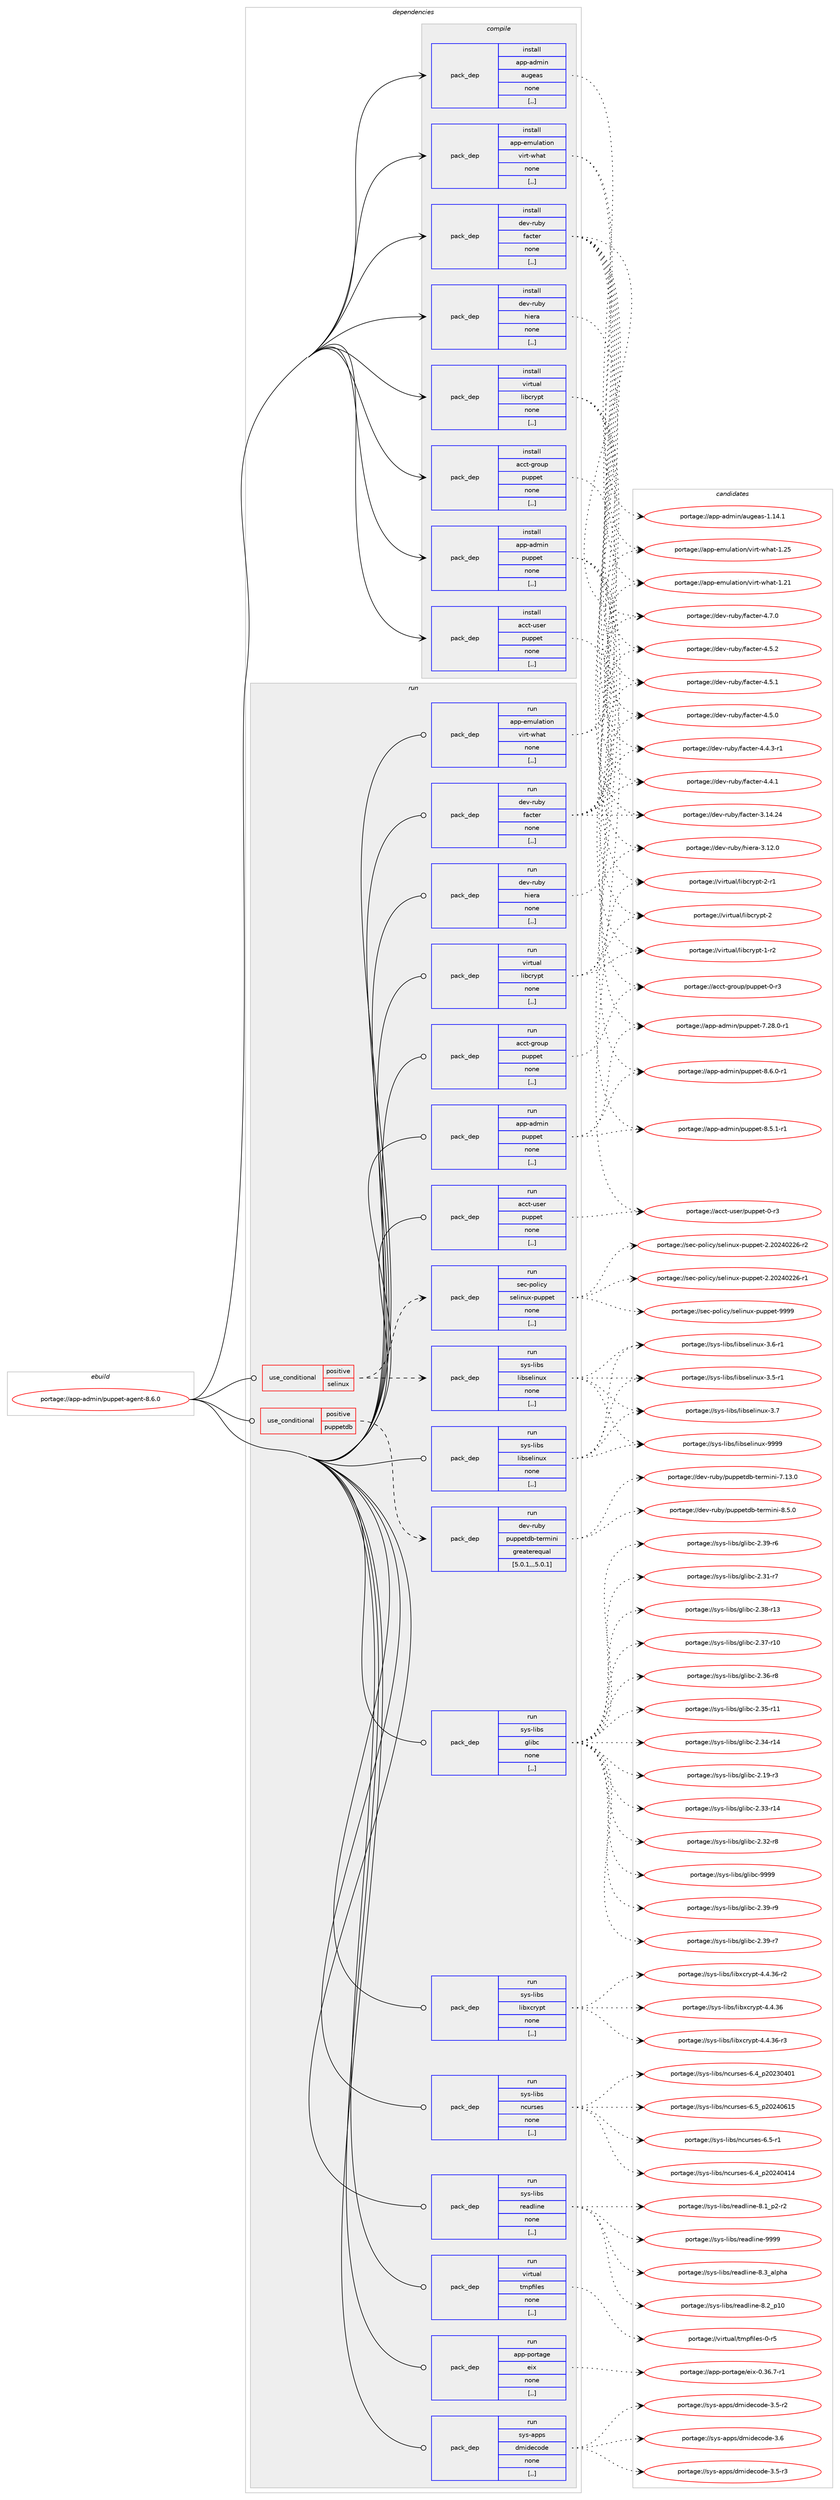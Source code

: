 digraph prolog {

# *************
# Graph options
# *************

newrank=true;
concentrate=true;
compound=true;
graph [rankdir=LR,fontname=Helvetica,fontsize=10,ranksep=1.5];#, ranksep=2.5, nodesep=0.2];
edge  [arrowhead=vee];
node  [fontname=Helvetica,fontsize=10];

# **********
# The ebuild
# **********

subgraph cluster_leftcol {
color=gray;
label=<<i>ebuild</i>>;
id [label="portage://app-admin/puppet-agent-8.6.0", color=red, width=4, href="../app-admin/puppet-agent-8.6.0.svg"];
}

# ****************
# The dependencies
# ****************

subgraph cluster_midcol {
color=gray;
label=<<i>dependencies</i>>;
subgraph cluster_compile {
fillcolor="#eeeeee";
style=filled;
label=<<i>compile</i>>;
subgraph pack2834 {
dependency3641 [label=<<TABLE BORDER="0" CELLBORDER="1" CELLSPACING="0" CELLPADDING="4" WIDTH="220"><TR><TD ROWSPAN="6" CELLPADDING="30">pack_dep</TD></TR><TR><TD WIDTH="110">install</TD></TR><TR><TD>acct-group</TD></TR><TR><TD>puppet</TD></TR><TR><TD>none</TD></TR><TR><TD>[,,]</TD></TR></TABLE>>, shape=none, color=blue];
}
id:e -> dependency3641:w [weight=20,style="solid",arrowhead="vee"];
subgraph pack2835 {
dependency3642 [label=<<TABLE BORDER="0" CELLBORDER="1" CELLSPACING="0" CELLPADDING="4" WIDTH="220"><TR><TD ROWSPAN="6" CELLPADDING="30">pack_dep</TD></TR><TR><TD WIDTH="110">install</TD></TR><TR><TD>acct-user</TD></TR><TR><TD>puppet</TD></TR><TR><TD>none</TD></TR><TR><TD>[,,]</TD></TR></TABLE>>, shape=none, color=blue];
}
id:e -> dependency3642:w [weight=20,style="solid",arrowhead="vee"];
subgraph pack2836 {
dependency3643 [label=<<TABLE BORDER="0" CELLBORDER="1" CELLSPACING="0" CELLPADDING="4" WIDTH="220"><TR><TD ROWSPAN="6" CELLPADDING="30">pack_dep</TD></TR><TR><TD WIDTH="110">install</TD></TR><TR><TD>app-admin</TD></TR><TR><TD>augeas</TD></TR><TR><TD>none</TD></TR><TR><TD>[,,]</TD></TR></TABLE>>, shape=none, color=blue];
}
id:e -> dependency3643:w [weight=20,style="solid",arrowhead="vee"];
subgraph pack2837 {
dependency3644 [label=<<TABLE BORDER="0" CELLBORDER="1" CELLSPACING="0" CELLPADDING="4" WIDTH="220"><TR><TD ROWSPAN="6" CELLPADDING="30">pack_dep</TD></TR><TR><TD WIDTH="110">install</TD></TR><TR><TD>app-emulation</TD></TR><TR><TD>virt-what</TD></TR><TR><TD>none</TD></TR><TR><TD>[,,]</TD></TR></TABLE>>, shape=none, color=blue];
}
id:e -> dependency3644:w [weight=20,style="solid",arrowhead="vee"];
subgraph pack2838 {
dependency3645 [label=<<TABLE BORDER="0" CELLBORDER="1" CELLSPACING="0" CELLPADDING="4" WIDTH="220"><TR><TD ROWSPAN="6" CELLPADDING="30">pack_dep</TD></TR><TR><TD WIDTH="110">install</TD></TR><TR><TD>virtual</TD></TR><TR><TD>libcrypt</TD></TR><TR><TD>none</TD></TR><TR><TD>[,,]</TD></TR></TABLE>>, shape=none, color=blue];
}
id:e -> dependency3645:w [weight=20,style="solid",arrowhead="vee"];
subgraph pack2839 {
dependency3646 [label=<<TABLE BORDER="0" CELLBORDER="1" CELLSPACING="0" CELLPADDING="4" WIDTH="220"><TR><TD ROWSPAN="6" CELLPADDING="30">pack_dep</TD></TR><TR><TD WIDTH="110">install</TD></TR><TR><TD>app-admin</TD></TR><TR><TD>puppet</TD></TR><TR><TD>none</TD></TR><TR><TD>[,,]</TD></TR></TABLE>>, shape=none, color=blue];
}
id:e -> dependency3646:w [weight=20,style="solid",arrowhead="vee"];
subgraph pack2840 {
dependency3647 [label=<<TABLE BORDER="0" CELLBORDER="1" CELLSPACING="0" CELLPADDING="4" WIDTH="220"><TR><TD ROWSPAN="6" CELLPADDING="30">pack_dep</TD></TR><TR><TD WIDTH="110">install</TD></TR><TR><TD>dev-ruby</TD></TR><TR><TD>facter</TD></TR><TR><TD>none</TD></TR><TR><TD>[,,]</TD></TR></TABLE>>, shape=none, color=blue];
}
id:e -> dependency3647:w [weight=20,style="solid",arrowhead="vee"];
subgraph pack2841 {
dependency3648 [label=<<TABLE BORDER="0" CELLBORDER="1" CELLSPACING="0" CELLPADDING="4" WIDTH="220"><TR><TD ROWSPAN="6" CELLPADDING="30">pack_dep</TD></TR><TR><TD WIDTH="110">install</TD></TR><TR><TD>dev-ruby</TD></TR><TR><TD>hiera</TD></TR><TR><TD>none</TD></TR><TR><TD>[,,]</TD></TR></TABLE>>, shape=none, color=blue];
}
id:e -> dependency3648:w [weight=20,style="solid",arrowhead="vee"];
}
subgraph cluster_compileandrun {
fillcolor="#eeeeee";
style=filled;
label=<<i>compile and run</i>>;
}
subgraph cluster_run {
fillcolor="#eeeeee";
style=filled;
label=<<i>run</i>>;
subgraph cond794 {
dependency3649 [label=<<TABLE BORDER="0" CELLBORDER="1" CELLSPACING="0" CELLPADDING="4"><TR><TD ROWSPAN="3" CELLPADDING="10">use_conditional</TD></TR><TR><TD>positive</TD></TR><TR><TD>puppetdb</TD></TR></TABLE>>, shape=none, color=red];
subgraph pack2842 {
dependency3650 [label=<<TABLE BORDER="0" CELLBORDER="1" CELLSPACING="0" CELLPADDING="4" WIDTH="220"><TR><TD ROWSPAN="6" CELLPADDING="30">pack_dep</TD></TR><TR><TD WIDTH="110">run</TD></TR><TR><TD>dev-ruby</TD></TR><TR><TD>puppetdb-termini</TD></TR><TR><TD>greaterequal</TD></TR><TR><TD>[5.0.1,,,5.0.1]</TD></TR></TABLE>>, shape=none, color=blue];
}
dependency3649:e -> dependency3650:w [weight=20,style="dashed",arrowhead="vee"];
}
id:e -> dependency3649:w [weight=20,style="solid",arrowhead="odot"];
subgraph cond795 {
dependency3651 [label=<<TABLE BORDER="0" CELLBORDER="1" CELLSPACING="0" CELLPADDING="4"><TR><TD ROWSPAN="3" CELLPADDING="10">use_conditional</TD></TR><TR><TD>positive</TD></TR><TR><TD>selinux</TD></TR></TABLE>>, shape=none, color=red];
subgraph pack2843 {
dependency3652 [label=<<TABLE BORDER="0" CELLBORDER="1" CELLSPACING="0" CELLPADDING="4" WIDTH="220"><TR><TD ROWSPAN="6" CELLPADDING="30">pack_dep</TD></TR><TR><TD WIDTH="110">run</TD></TR><TR><TD>sys-libs</TD></TR><TR><TD>libselinux</TD></TR><TR><TD>none</TD></TR><TR><TD>[,,]</TD></TR></TABLE>>, shape=none, color=blue];
}
dependency3651:e -> dependency3652:w [weight=20,style="dashed",arrowhead="vee"];
subgraph pack2844 {
dependency3653 [label=<<TABLE BORDER="0" CELLBORDER="1" CELLSPACING="0" CELLPADDING="4" WIDTH="220"><TR><TD ROWSPAN="6" CELLPADDING="30">pack_dep</TD></TR><TR><TD WIDTH="110">run</TD></TR><TR><TD>sec-policy</TD></TR><TR><TD>selinux-puppet</TD></TR><TR><TD>none</TD></TR><TR><TD>[,,]</TD></TR></TABLE>>, shape=none, color=blue];
}
dependency3651:e -> dependency3653:w [weight=20,style="dashed",arrowhead="vee"];
}
id:e -> dependency3651:w [weight=20,style="solid",arrowhead="odot"];
subgraph pack2845 {
dependency3654 [label=<<TABLE BORDER="0" CELLBORDER="1" CELLSPACING="0" CELLPADDING="4" WIDTH="220"><TR><TD ROWSPAN="6" CELLPADDING="30">pack_dep</TD></TR><TR><TD WIDTH="110">run</TD></TR><TR><TD>acct-group</TD></TR><TR><TD>puppet</TD></TR><TR><TD>none</TD></TR><TR><TD>[,,]</TD></TR></TABLE>>, shape=none, color=blue];
}
id:e -> dependency3654:w [weight=20,style="solid",arrowhead="odot"];
subgraph pack2846 {
dependency3655 [label=<<TABLE BORDER="0" CELLBORDER="1" CELLSPACING="0" CELLPADDING="4" WIDTH="220"><TR><TD ROWSPAN="6" CELLPADDING="30">pack_dep</TD></TR><TR><TD WIDTH="110">run</TD></TR><TR><TD>acct-user</TD></TR><TR><TD>puppet</TD></TR><TR><TD>none</TD></TR><TR><TD>[,,]</TD></TR></TABLE>>, shape=none, color=blue];
}
id:e -> dependency3655:w [weight=20,style="solid",arrowhead="odot"];
subgraph pack2847 {
dependency3656 [label=<<TABLE BORDER="0" CELLBORDER="1" CELLSPACING="0" CELLPADDING="4" WIDTH="220"><TR><TD ROWSPAN="6" CELLPADDING="30">pack_dep</TD></TR><TR><TD WIDTH="110">run</TD></TR><TR><TD>app-emulation</TD></TR><TR><TD>virt-what</TD></TR><TR><TD>none</TD></TR><TR><TD>[,,]</TD></TR></TABLE>>, shape=none, color=blue];
}
id:e -> dependency3656:w [weight=20,style="solid",arrowhead="odot"];
subgraph pack2848 {
dependency3657 [label=<<TABLE BORDER="0" CELLBORDER="1" CELLSPACING="0" CELLPADDING="4" WIDTH="220"><TR><TD ROWSPAN="6" CELLPADDING="30">pack_dep</TD></TR><TR><TD WIDTH="110">run</TD></TR><TR><TD>app-portage</TD></TR><TR><TD>eix</TD></TR><TR><TD>none</TD></TR><TR><TD>[,,]</TD></TR></TABLE>>, shape=none, color=blue];
}
id:e -> dependency3657:w [weight=20,style="solid",arrowhead="odot"];
subgraph pack2849 {
dependency3658 [label=<<TABLE BORDER="0" CELLBORDER="1" CELLSPACING="0" CELLPADDING="4" WIDTH="220"><TR><TD ROWSPAN="6" CELLPADDING="30">pack_dep</TD></TR><TR><TD WIDTH="110">run</TD></TR><TR><TD>sys-apps</TD></TR><TR><TD>dmidecode</TD></TR><TR><TD>none</TD></TR><TR><TD>[,,]</TD></TR></TABLE>>, shape=none, color=blue];
}
id:e -> dependency3658:w [weight=20,style="solid",arrowhead="odot"];
subgraph pack2850 {
dependency3659 [label=<<TABLE BORDER="0" CELLBORDER="1" CELLSPACING="0" CELLPADDING="4" WIDTH="220"><TR><TD ROWSPAN="6" CELLPADDING="30">pack_dep</TD></TR><TR><TD WIDTH="110">run</TD></TR><TR><TD>sys-libs</TD></TR><TR><TD>glibc</TD></TR><TR><TD>none</TD></TR><TR><TD>[,,]</TD></TR></TABLE>>, shape=none, color=blue];
}
id:e -> dependency3659:w [weight=20,style="solid",arrowhead="odot"];
subgraph pack2851 {
dependency3660 [label=<<TABLE BORDER="0" CELLBORDER="1" CELLSPACING="0" CELLPADDING="4" WIDTH="220"><TR><TD ROWSPAN="6" CELLPADDING="30">pack_dep</TD></TR><TR><TD WIDTH="110">run</TD></TR><TR><TD>sys-libs</TD></TR><TR><TD>libselinux</TD></TR><TR><TD>none</TD></TR><TR><TD>[,,]</TD></TR></TABLE>>, shape=none, color=blue];
}
id:e -> dependency3660:w [weight=20,style="solid",arrowhead="odot"];
subgraph pack2852 {
dependency3661 [label=<<TABLE BORDER="0" CELLBORDER="1" CELLSPACING="0" CELLPADDING="4" WIDTH="220"><TR><TD ROWSPAN="6" CELLPADDING="30">pack_dep</TD></TR><TR><TD WIDTH="110">run</TD></TR><TR><TD>sys-libs</TD></TR><TR><TD>libxcrypt</TD></TR><TR><TD>none</TD></TR><TR><TD>[,,]</TD></TR></TABLE>>, shape=none, color=blue];
}
id:e -> dependency3661:w [weight=20,style="solid",arrowhead="odot"];
subgraph pack2853 {
dependency3662 [label=<<TABLE BORDER="0" CELLBORDER="1" CELLSPACING="0" CELLPADDING="4" WIDTH="220"><TR><TD ROWSPAN="6" CELLPADDING="30">pack_dep</TD></TR><TR><TD WIDTH="110">run</TD></TR><TR><TD>sys-libs</TD></TR><TR><TD>ncurses</TD></TR><TR><TD>none</TD></TR><TR><TD>[,,]</TD></TR></TABLE>>, shape=none, color=blue];
}
id:e -> dependency3662:w [weight=20,style="solid",arrowhead="odot"];
subgraph pack2854 {
dependency3663 [label=<<TABLE BORDER="0" CELLBORDER="1" CELLSPACING="0" CELLPADDING="4" WIDTH="220"><TR><TD ROWSPAN="6" CELLPADDING="30">pack_dep</TD></TR><TR><TD WIDTH="110">run</TD></TR><TR><TD>sys-libs</TD></TR><TR><TD>readline</TD></TR><TR><TD>none</TD></TR><TR><TD>[,,]</TD></TR></TABLE>>, shape=none, color=blue];
}
id:e -> dependency3663:w [weight=20,style="solid",arrowhead="odot"];
subgraph pack2855 {
dependency3664 [label=<<TABLE BORDER="0" CELLBORDER="1" CELLSPACING="0" CELLPADDING="4" WIDTH="220"><TR><TD ROWSPAN="6" CELLPADDING="30">pack_dep</TD></TR><TR><TD WIDTH="110">run</TD></TR><TR><TD>virtual</TD></TR><TR><TD>libcrypt</TD></TR><TR><TD>none</TD></TR><TR><TD>[,,]</TD></TR></TABLE>>, shape=none, color=blue];
}
id:e -> dependency3664:w [weight=20,style="solid",arrowhead="odot"];
subgraph pack2856 {
dependency3665 [label=<<TABLE BORDER="0" CELLBORDER="1" CELLSPACING="0" CELLPADDING="4" WIDTH="220"><TR><TD ROWSPAN="6" CELLPADDING="30">pack_dep</TD></TR><TR><TD WIDTH="110">run</TD></TR><TR><TD>virtual</TD></TR><TR><TD>tmpfiles</TD></TR><TR><TD>none</TD></TR><TR><TD>[,,]</TD></TR></TABLE>>, shape=none, color=blue];
}
id:e -> dependency3665:w [weight=20,style="solid",arrowhead="odot"];
subgraph pack2857 {
dependency3666 [label=<<TABLE BORDER="0" CELLBORDER="1" CELLSPACING="0" CELLPADDING="4" WIDTH="220"><TR><TD ROWSPAN="6" CELLPADDING="30">pack_dep</TD></TR><TR><TD WIDTH="110">run</TD></TR><TR><TD>app-admin</TD></TR><TR><TD>puppet</TD></TR><TR><TD>none</TD></TR><TR><TD>[,,]</TD></TR></TABLE>>, shape=none, color=blue];
}
id:e -> dependency3666:w [weight=20,style="solid",arrowhead="odot"];
subgraph pack2858 {
dependency3667 [label=<<TABLE BORDER="0" CELLBORDER="1" CELLSPACING="0" CELLPADDING="4" WIDTH="220"><TR><TD ROWSPAN="6" CELLPADDING="30">pack_dep</TD></TR><TR><TD WIDTH="110">run</TD></TR><TR><TD>dev-ruby</TD></TR><TR><TD>facter</TD></TR><TR><TD>none</TD></TR><TR><TD>[,,]</TD></TR></TABLE>>, shape=none, color=blue];
}
id:e -> dependency3667:w [weight=20,style="solid",arrowhead="odot"];
subgraph pack2859 {
dependency3668 [label=<<TABLE BORDER="0" CELLBORDER="1" CELLSPACING="0" CELLPADDING="4" WIDTH="220"><TR><TD ROWSPAN="6" CELLPADDING="30">pack_dep</TD></TR><TR><TD WIDTH="110">run</TD></TR><TR><TD>dev-ruby</TD></TR><TR><TD>hiera</TD></TR><TR><TD>none</TD></TR><TR><TD>[,,]</TD></TR></TABLE>>, shape=none, color=blue];
}
id:e -> dependency3668:w [weight=20,style="solid",arrowhead="odot"];
}
}

# **************
# The candidates
# **************

subgraph cluster_choices {
rank=same;
color=gray;
label=<<i>candidates</i>>;

subgraph choice2834 {
color=black;
nodesep=1;
choice979999116451031141111171124711211711211210111645484511451 [label="portage://acct-group/puppet-0-r3", color=red, width=4,href="../acct-group/puppet-0-r3.svg"];
dependency3641:e -> choice979999116451031141111171124711211711211210111645484511451:w [style=dotted,weight="100"];
}
subgraph choice2835 {
color=black;
nodesep=1;
choice979999116451171151011144711211711211210111645484511451 [label="portage://acct-user/puppet-0-r3", color=red, width=4,href="../acct-user/puppet-0-r3.svg"];
dependency3642:e -> choice979999116451171151011144711211711211210111645484511451:w [style=dotted,weight="100"];
}
subgraph choice2836 {
color=black;
nodesep=1;
choice97112112459710010910511047971171031019711545494649524649 [label="portage://app-admin/augeas-1.14.1", color=red, width=4,href="../app-admin/augeas-1.14.1.svg"];
dependency3643:e -> choice97112112459710010910511047971171031019711545494649524649:w [style=dotted,weight="100"];
}
subgraph choice2837 {
color=black;
nodesep=1;
choice9711211245101109117108971161051111104711810511411645119104971164549465053 [label="portage://app-emulation/virt-what-1.25", color=red, width=4,href="../app-emulation/virt-what-1.25.svg"];
choice9711211245101109117108971161051111104711810511411645119104971164549465049 [label="portage://app-emulation/virt-what-1.21", color=red, width=4,href="../app-emulation/virt-what-1.21.svg"];
dependency3644:e -> choice9711211245101109117108971161051111104711810511411645119104971164549465053:w [style=dotted,weight="100"];
dependency3644:e -> choice9711211245101109117108971161051111104711810511411645119104971164549465049:w [style=dotted,weight="100"];
}
subgraph choice2838 {
color=black;
nodesep=1;
choice1181051141161179710847108105989911412111211645504511449 [label="portage://virtual/libcrypt-2-r1", color=red, width=4,href="../virtual/libcrypt-2-r1.svg"];
choice118105114116117971084710810598991141211121164550 [label="portage://virtual/libcrypt-2", color=red, width=4,href="../virtual/libcrypt-2.svg"];
choice1181051141161179710847108105989911412111211645494511450 [label="portage://virtual/libcrypt-1-r2", color=red, width=4,href="../virtual/libcrypt-1-r2.svg"];
dependency3645:e -> choice1181051141161179710847108105989911412111211645504511449:w [style=dotted,weight="100"];
dependency3645:e -> choice118105114116117971084710810598991141211121164550:w [style=dotted,weight="100"];
dependency3645:e -> choice1181051141161179710847108105989911412111211645494511450:w [style=dotted,weight="100"];
}
subgraph choice2839 {
color=black;
nodesep=1;
choice971121124597100109105110471121171121121011164556465446484511449 [label="portage://app-admin/puppet-8.6.0-r1", color=red, width=4,href="../app-admin/puppet-8.6.0-r1.svg"];
choice971121124597100109105110471121171121121011164556465346494511449 [label="portage://app-admin/puppet-8.5.1-r1", color=red, width=4,href="../app-admin/puppet-8.5.1-r1.svg"];
choice97112112459710010910511047112117112112101116455546505646484511449 [label="portage://app-admin/puppet-7.28.0-r1", color=red, width=4,href="../app-admin/puppet-7.28.0-r1.svg"];
dependency3646:e -> choice971121124597100109105110471121171121121011164556465446484511449:w [style=dotted,weight="100"];
dependency3646:e -> choice971121124597100109105110471121171121121011164556465346494511449:w [style=dotted,weight="100"];
dependency3646:e -> choice97112112459710010910511047112117112112101116455546505646484511449:w [style=dotted,weight="100"];
}
subgraph choice2840 {
color=black;
nodesep=1;
choice1001011184511411798121471029799116101114455246554648 [label="portage://dev-ruby/facter-4.7.0", color=red, width=4,href="../dev-ruby/facter-4.7.0.svg"];
choice1001011184511411798121471029799116101114455246534650 [label="portage://dev-ruby/facter-4.5.2", color=red, width=4,href="../dev-ruby/facter-4.5.2.svg"];
choice1001011184511411798121471029799116101114455246534649 [label="portage://dev-ruby/facter-4.5.1", color=red, width=4,href="../dev-ruby/facter-4.5.1.svg"];
choice1001011184511411798121471029799116101114455246534648 [label="portage://dev-ruby/facter-4.5.0", color=red, width=4,href="../dev-ruby/facter-4.5.0.svg"];
choice10010111845114117981214710297991161011144552465246514511449 [label="portage://dev-ruby/facter-4.4.3-r1", color=red, width=4,href="../dev-ruby/facter-4.4.3-r1.svg"];
choice1001011184511411798121471029799116101114455246524649 [label="portage://dev-ruby/facter-4.4.1", color=red, width=4,href="../dev-ruby/facter-4.4.1.svg"];
choice10010111845114117981214710297991161011144551464952465052 [label="portage://dev-ruby/facter-3.14.24", color=red, width=4,href="../dev-ruby/facter-3.14.24.svg"];
dependency3647:e -> choice1001011184511411798121471029799116101114455246554648:w [style=dotted,weight="100"];
dependency3647:e -> choice1001011184511411798121471029799116101114455246534650:w [style=dotted,weight="100"];
dependency3647:e -> choice1001011184511411798121471029799116101114455246534649:w [style=dotted,weight="100"];
dependency3647:e -> choice1001011184511411798121471029799116101114455246534648:w [style=dotted,weight="100"];
dependency3647:e -> choice10010111845114117981214710297991161011144552465246514511449:w [style=dotted,weight="100"];
dependency3647:e -> choice1001011184511411798121471029799116101114455246524649:w [style=dotted,weight="100"];
dependency3647:e -> choice10010111845114117981214710297991161011144551464952465052:w [style=dotted,weight="100"];
}
subgraph choice2841 {
color=black;
nodesep=1;
choice1001011184511411798121471041051011149745514649504648 [label="portage://dev-ruby/hiera-3.12.0", color=red, width=4,href="../dev-ruby/hiera-3.12.0.svg"];
dependency3648:e -> choice1001011184511411798121471041051011149745514649504648:w [style=dotted,weight="100"];
}
subgraph choice2842 {
color=black;
nodesep=1;
choice1001011184511411798121471121171121121011161009845116101114109105110105455646534648 [label="portage://dev-ruby/puppetdb-termini-8.5.0", color=red, width=4,href="../dev-ruby/puppetdb-termini-8.5.0.svg"];
choice100101118451141179812147112117112112101116100984511610111410910511010545554649514648 [label="portage://dev-ruby/puppetdb-termini-7.13.0", color=red, width=4,href="../dev-ruby/puppetdb-termini-7.13.0.svg"];
dependency3650:e -> choice1001011184511411798121471121171121121011161009845116101114109105110105455646534648:w [style=dotted,weight="100"];
dependency3650:e -> choice100101118451141179812147112117112112101116100984511610111410910511010545554649514648:w [style=dotted,weight="100"];
}
subgraph choice2843 {
color=black;
nodesep=1;
choice115121115451081059811547108105981151011081051101171204557575757 [label="portage://sys-libs/libselinux-9999", color=red, width=4,href="../sys-libs/libselinux-9999.svg"];
choice1151211154510810598115471081059811510110810511011712045514655 [label="portage://sys-libs/libselinux-3.7", color=red, width=4,href="../sys-libs/libselinux-3.7.svg"];
choice11512111545108105981154710810598115101108105110117120455146544511449 [label="portage://sys-libs/libselinux-3.6-r1", color=red, width=4,href="../sys-libs/libselinux-3.6-r1.svg"];
choice11512111545108105981154710810598115101108105110117120455146534511449 [label="portage://sys-libs/libselinux-3.5-r1", color=red, width=4,href="../sys-libs/libselinux-3.5-r1.svg"];
dependency3652:e -> choice115121115451081059811547108105981151011081051101171204557575757:w [style=dotted,weight="100"];
dependency3652:e -> choice1151211154510810598115471081059811510110810511011712045514655:w [style=dotted,weight="100"];
dependency3652:e -> choice11512111545108105981154710810598115101108105110117120455146544511449:w [style=dotted,weight="100"];
dependency3652:e -> choice11512111545108105981154710810598115101108105110117120455146534511449:w [style=dotted,weight="100"];
}
subgraph choice2844 {
color=black;
nodesep=1;
choice11510199451121111081059912147115101108105110117120451121171121121011164557575757 [label="portage://sec-policy/selinux-puppet-9999", color=red, width=4,href="../sec-policy/selinux-puppet-9999.svg"];
choice115101994511211110810599121471151011081051101171204511211711211210111645504650485052485050544511450 [label="portage://sec-policy/selinux-puppet-2.20240226-r2", color=red, width=4,href="../sec-policy/selinux-puppet-2.20240226-r2.svg"];
choice115101994511211110810599121471151011081051101171204511211711211210111645504650485052485050544511449 [label="portage://sec-policy/selinux-puppet-2.20240226-r1", color=red, width=4,href="../sec-policy/selinux-puppet-2.20240226-r1.svg"];
dependency3653:e -> choice11510199451121111081059912147115101108105110117120451121171121121011164557575757:w [style=dotted,weight="100"];
dependency3653:e -> choice115101994511211110810599121471151011081051101171204511211711211210111645504650485052485050544511450:w [style=dotted,weight="100"];
dependency3653:e -> choice115101994511211110810599121471151011081051101171204511211711211210111645504650485052485050544511449:w [style=dotted,weight="100"];
}
subgraph choice2845 {
color=black;
nodesep=1;
choice979999116451031141111171124711211711211210111645484511451 [label="portage://acct-group/puppet-0-r3", color=red, width=4,href="../acct-group/puppet-0-r3.svg"];
dependency3654:e -> choice979999116451031141111171124711211711211210111645484511451:w [style=dotted,weight="100"];
}
subgraph choice2846 {
color=black;
nodesep=1;
choice979999116451171151011144711211711211210111645484511451 [label="portage://acct-user/puppet-0-r3", color=red, width=4,href="../acct-user/puppet-0-r3.svg"];
dependency3655:e -> choice979999116451171151011144711211711211210111645484511451:w [style=dotted,weight="100"];
}
subgraph choice2847 {
color=black;
nodesep=1;
choice9711211245101109117108971161051111104711810511411645119104971164549465053 [label="portage://app-emulation/virt-what-1.25", color=red, width=4,href="../app-emulation/virt-what-1.25.svg"];
choice9711211245101109117108971161051111104711810511411645119104971164549465049 [label="portage://app-emulation/virt-what-1.21", color=red, width=4,href="../app-emulation/virt-what-1.21.svg"];
dependency3656:e -> choice9711211245101109117108971161051111104711810511411645119104971164549465053:w [style=dotted,weight="100"];
dependency3656:e -> choice9711211245101109117108971161051111104711810511411645119104971164549465049:w [style=dotted,weight="100"];
}
subgraph choice2848 {
color=black;
nodesep=1;
choice97112112451121111141169710310147101105120454846515446554511449 [label="portage://app-portage/eix-0.36.7-r1", color=red, width=4,href="../app-portage/eix-0.36.7-r1.svg"];
dependency3657:e -> choice97112112451121111141169710310147101105120454846515446554511449:w [style=dotted,weight="100"];
}
subgraph choice2849 {
color=black;
nodesep=1;
choice1151211154597112112115471001091051001019911110010145514654 [label="portage://sys-apps/dmidecode-3.6", color=red, width=4,href="../sys-apps/dmidecode-3.6.svg"];
choice11512111545971121121154710010910510010199111100101455146534511451 [label="portage://sys-apps/dmidecode-3.5-r3", color=red, width=4,href="../sys-apps/dmidecode-3.5-r3.svg"];
choice11512111545971121121154710010910510010199111100101455146534511450 [label="portage://sys-apps/dmidecode-3.5-r2", color=red, width=4,href="../sys-apps/dmidecode-3.5-r2.svg"];
dependency3658:e -> choice1151211154597112112115471001091051001019911110010145514654:w [style=dotted,weight="100"];
dependency3658:e -> choice11512111545971121121154710010910510010199111100101455146534511451:w [style=dotted,weight="100"];
dependency3658:e -> choice11512111545971121121154710010910510010199111100101455146534511450:w [style=dotted,weight="100"];
}
subgraph choice2850 {
color=black;
nodesep=1;
choice11512111545108105981154710310810598994557575757 [label="portage://sys-libs/glibc-9999", color=red, width=4,href="../sys-libs/glibc-9999.svg"];
choice115121115451081059811547103108105989945504651574511457 [label="portage://sys-libs/glibc-2.39-r9", color=red, width=4,href="../sys-libs/glibc-2.39-r9.svg"];
choice115121115451081059811547103108105989945504651574511455 [label="portage://sys-libs/glibc-2.39-r7", color=red, width=4,href="../sys-libs/glibc-2.39-r7.svg"];
choice115121115451081059811547103108105989945504651574511454 [label="portage://sys-libs/glibc-2.39-r6", color=red, width=4,href="../sys-libs/glibc-2.39-r6.svg"];
choice11512111545108105981154710310810598994550465156451144951 [label="portage://sys-libs/glibc-2.38-r13", color=red, width=4,href="../sys-libs/glibc-2.38-r13.svg"];
choice11512111545108105981154710310810598994550465155451144948 [label="portage://sys-libs/glibc-2.37-r10", color=red, width=4,href="../sys-libs/glibc-2.37-r10.svg"];
choice115121115451081059811547103108105989945504651544511456 [label="portage://sys-libs/glibc-2.36-r8", color=red, width=4,href="../sys-libs/glibc-2.36-r8.svg"];
choice11512111545108105981154710310810598994550465153451144949 [label="portage://sys-libs/glibc-2.35-r11", color=red, width=4,href="../sys-libs/glibc-2.35-r11.svg"];
choice11512111545108105981154710310810598994550465152451144952 [label="portage://sys-libs/glibc-2.34-r14", color=red, width=4,href="../sys-libs/glibc-2.34-r14.svg"];
choice11512111545108105981154710310810598994550465151451144952 [label="portage://sys-libs/glibc-2.33-r14", color=red, width=4,href="../sys-libs/glibc-2.33-r14.svg"];
choice115121115451081059811547103108105989945504651504511456 [label="portage://sys-libs/glibc-2.32-r8", color=red, width=4,href="../sys-libs/glibc-2.32-r8.svg"];
choice115121115451081059811547103108105989945504651494511455 [label="portage://sys-libs/glibc-2.31-r7", color=red, width=4,href="../sys-libs/glibc-2.31-r7.svg"];
choice115121115451081059811547103108105989945504649574511451 [label="portage://sys-libs/glibc-2.19-r3", color=red, width=4,href="../sys-libs/glibc-2.19-r3.svg"];
dependency3659:e -> choice11512111545108105981154710310810598994557575757:w [style=dotted,weight="100"];
dependency3659:e -> choice115121115451081059811547103108105989945504651574511457:w [style=dotted,weight="100"];
dependency3659:e -> choice115121115451081059811547103108105989945504651574511455:w [style=dotted,weight="100"];
dependency3659:e -> choice115121115451081059811547103108105989945504651574511454:w [style=dotted,weight="100"];
dependency3659:e -> choice11512111545108105981154710310810598994550465156451144951:w [style=dotted,weight="100"];
dependency3659:e -> choice11512111545108105981154710310810598994550465155451144948:w [style=dotted,weight="100"];
dependency3659:e -> choice115121115451081059811547103108105989945504651544511456:w [style=dotted,weight="100"];
dependency3659:e -> choice11512111545108105981154710310810598994550465153451144949:w [style=dotted,weight="100"];
dependency3659:e -> choice11512111545108105981154710310810598994550465152451144952:w [style=dotted,weight="100"];
dependency3659:e -> choice11512111545108105981154710310810598994550465151451144952:w [style=dotted,weight="100"];
dependency3659:e -> choice115121115451081059811547103108105989945504651504511456:w [style=dotted,weight="100"];
dependency3659:e -> choice115121115451081059811547103108105989945504651494511455:w [style=dotted,weight="100"];
dependency3659:e -> choice115121115451081059811547103108105989945504649574511451:w [style=dotted,weight="100"];
}
subgraph choice2851 {
color=black;
nodesep=1;
choice115121115451081059811547108105981151011081051101171204557575757 [label="portage://sys-libs/libselinux-9999", color=red, width=4,href="../sys-libs/libselinux-9999.svg"];
choice1151211154510810598115471081059811510110810511011712045514655 [label="portage://sys-libs/libselinux-3.7", color=red, width=4,href="../sys-libs/libselinux-3.7.svg"];
choice11512111545108105981154710810598115101108105110117120455146544511449 [label="portage://sys-libs/libselinux-3.6-r1", color=red, width=4,href="../sys-libs/libselinux-3.6-r1.svg"];
choice11512111545108105981154710810598115101108105110117120455146534511449 [label="portage://sys-libs/libselinux-3.5-r1", color=red, width=4,href="../sys-libs/libselinux-3.5-r1.svg"];
dependency3660:e -> choice115121115451081059811547108105981151011081051101171204557575757:w [style=dotted,weight="100"];
dependency3660:e -> choice1151211154510810598115471081059811510110810511011712045514655:w [style=dotted,weight="100"];
dependency3660:e -> choice11512111545108105981154710810598115101108105110117120455146544511449:w [style=dotted,weight="100"];
dependency3660:e -> choice11512111545108105981154710810598115101108105110117120455146534511449:w [style=dotted,weight="100"];
}
subgraph choice2852 {
color=black;
nodesep=1;
choice1151211154510810598115471081059812099114121112116455246524651544511451 [label="portage://sys-libs/libxcrypt-4.4.36-r3", color=red, width=4,href="../sys-libs/libxcrypt-4.4.36-r3.svg"];
choice1151211154510810598115471081059812099114121112116455246524651544511450 [label="portage://sys-libs/libxcrypt-4.4.36-r2", color=red, width=4,href="../sys-libs/libxcrypt-4.4.36-r2.svg"];
choice115121115451081059811547108105981209911412111211645524652465154 [label="portage://sys-libs/libxcrypt-4.4.36", color=red, width=4,href="../sys-libs/libxcrypt-4.4.36.svg"];
dependency3661:e -> choice1151211154510810598115471081059812099114121112116455246524651544511451:w [style=dotted,weight="100"];
dependency3661:e -> choice1151211154510810598115471081059812099114121112116455246524651544511450:w [style=dotted,weight="100"];
dependency3661:e -> choice115121115451081059811547108105981209911412111211645524652465154:w [style=dotted,weight="100"];
}
subgraph choice2853 {
color=black;
nodesep=1;
choice1151211154510810598115471109911711411510111545544653951125048505248544953 [label="portage://sys-libs/ncurses-6.5_p20240615", color=red, width=4,href="../sys-libs/ncurses-6.5_p20240615.svg"];
choice11512111545108105981154711099117114115101115455446534511449 [label="portage://sys-libs/ncurses-6.5-r1", color=red, width=4,href="../sys-libs/ncurses-6.5-r1.svg"];
choice1151211154510810598115471109911711411510111545544652951125048505248524952 [label="portage://sys-libs/ncurses-6.4_p20240414", color=red, width=4,href="../sys-libs/ncurses-6.4_p20240414.svg"];
choice1151211154510810598115471109911711411510111545544652951125048505148524849 [label="portage://sys-libs/ncurses-6.4_p20230401", color=red, width=4,href="../sys-libs/ncurses-6.4_p20230401.svg"];
dependency3662:e -> choice1151211154510810598115471109911711411510111545544653951125048505248544953:w [style=dotted,weight="100"];
dependency3662:e -> choice11512111545108105981154711099117114115101115455446534511449:w [style=dotted,weight="100"];
dependency3662:e -> choice1151211154510810598115471109911711411510111545544652951125048505248524952:w [style=dotted,weight="100"];
dependency3662:e -> choice1151211154510810598115471109911711411510111545544652951125048505148524849:w [style=dotted,weight="100"];
}
subgraph choice2854 {
color=black;
nodesep=1;
choice115121115451081059811547114101971001081051101014557575757 [label="portage://sys-libs/readline-9999", color=red, width=4,href="../sys-libs/readline-9999.svg"];
choice1151211154510810598115471141019710010810511010145564651959710811210497 [label="portage://sys-libs/readline-8.3_alpha", color=red, width=4,href="../sys-libs/readline-8.3_alpha.svg"];
choice1151211154510810598115471141019710010810511010145564650951124948 [label="portage://sys-libs/readline-8.2_p10", color=red, width=4,href="../sys-libs/readline-8.2_p10.svg"];
choice115121115451081059811547114101971001081051101014556464995112504511450 [label="portage://sys-libs/readline-8.1_p2-r2", color=red, width=4,href="../sys-libs/readline-8.1_p2-r2.svg"];
dependency3663:e -> choice115121115451081059811547114101971001081051101014557575757:w [style=dotted,weight="100"];
dependency3663:e -> choice1151211154510810598115471141019710010810511010145564651959710811210497:w [style=dotted,weight="100"];
dependency3663:e -> choice1151211154510810598115471141019710010810511010145564650951124948:w [style=dotted,weight="100"];
dependency3663:e -> choice115121115451081059811547114101971001081051101014556464995112504511450:w [style=dotted,weight="100"];
}
subgraph choice2855 {
color=black;
nodesep=1;
choice1181051141161179710847108105989911412111211645504511449 [label="portage://virtual/libcrypt-2-r1", color=red, width=4,href="../virtual/libcrypt-2-r1.svg"];
choice118105114116117971084710810598991141211121164550 [label="portage://virtual/libcrypt-2", color=red, width=4,href="../virtual/libcrypt-2.svg"];
choice1181051141161179710847108105989911412111211645494511450 [label="portage://virtual/libcrypt-1-r2", color=red, width=4,href="../virtual/libcrypt-1-r2.svg"];
dependency3664:e -> choice1181051141161179710847108105989911412111211645504511449:w [style=dotted,weight="100"];
dependency3664:e -> choice118105114116117971084710810598991141211121164550:w [style=dotted,weight="100"];
dependency3664:e -> choice1181051141161179710847108105989911412111211645494511450:w [style=dotted,weight="100"];
}
subgraph choice2856 {
color=black;
nodesep=1;
choice118105114116117971084711610911210210510810111545484511453 [label="portage://virtual/tmpfiles-0-r5", color=red, width=4,href="../virtual/tmpfiles-0-r5.svg"];
dependency3665:e -> choice118105114116117971084711610911210210510810111545484511453:w [style=dotted,weight="100"];
}
subgraph choice2857 {
color=black;
nodesep=1;
choice971121124597100109105110471121171121121011164556465446484511449 [label="portage://app-admin/puppet-8.6.0-r1", color=red, width=4,href="../app-admin/puppet-8.6.0-r1.svg"];
choice971121124597100109105110471121171121121011164556465346494511449 [label="portage://app-admin/puppet-8.5.1-r1", color=red, width=4,href="../app-admin/puppet-8.5.1-r1.svg"];
choice97112112459710010910511047112117112112101116455546505646484511449 [label="portage://app-admin/puppet-7.28.0-r1", color=red, width=4,href="../app-admin/puppet-7.28.0-r1.svg"];
dependency3666:e -> choice971121124597100109105110471121171121121011164556465446484511449:w [style=dotted,weight="100"];
dependency3666:e -> choice971121124597100109105110471121171121121011164556465346494511449:w [style=dotted,weight="100"];
dependency3666:e -> choice97112112459710010910511047112117112112101116455546505646484511449:w [style=dotted,weight="100"];
}
subgraph choice2858 {
color=black;
nodesep=1;
choice1001011184511411798121471029799116101114455246554648 [label="portage://dev-ruby/facter-4.7.0", color=red, width=4,href="../dev-ruby/facter-4.7.0.svg"];
choice1001011184511411798121471029799116101114455246534650 [label="portage://dev-ruby/facter-4.5.2", color=red, width=4,href="../dev-ruby/facter-4.5.2.svg"];
choice1001011184511411798121471029799116101114455246534649 [label="portage://dev-ruby/facter-4.5.1", color=red, width=4,href="../dev-ruby/facter-4.5.1.svg"];
choice1001011184511411798121471029799116101114455246534648 [label="portage://dev-ruby/facter-4.5.0", color=red, width=4,href="../dev-ruby/facter-4.5.0.svg"];
choice10010111845114117981214710297991161011144552465246514511449 [label="portage://dev-ruby/facter-4.4.3-r1", color=red, width=4,href="../dev-ruby/facter-4.4.3-r1.svg"];
choice1001011184511411798121471029799116101114455246524649 [label="portage://dev-ruby/facter-4.4.1", color=red, width=4,href="../dev-ruby/facter-4.4.1.svg"];
choice10010111845114117981214710297991161011144551464952465052 [label="portage://dev-ruby/facter-3.14.24", color=red, width=4,href="../dev-ruby/facter-3.14.24.svg"];
dependency3667:e -> choice1001011184511411798121471029799116101114455246554648:w [style=dotted,weight="100"];
dependency3667:e -> choice1001011184511411798121471029799116101114455246534650:w [style=dotted,weight="100"];
dependency3667:e -> choice1001011184511411798121471029799116101114455246534649:w [style=dotted,weight="100"];
dependency3667:e -> choice1001011184511411798121471029799116101114455246534648:w [style=dotted,weight="100"];
dependency3667:e -> choice10010111845114117981214710297991161011144552465246514511449:w [style=dotted,weight="100"];
dependency3667:e -> choice1001011184511411798121471029799116101114455246524649:w [style=dotted,weight="100"];
dependency3667:e -> choice10010111845114117981214710297991161011144551464952465052:w [style=dotted,weight="100"];
}
subgraph choice2859 {
color=black;
nodesep=1;
choice1001011184511411798121471041051011149745514649504648 [label="portage://dev-ruby/hiera-3.12.0", color=red, width=4,href="../dev-ruby/hiera-3.12.0.svg"];
dependency3668:e -> choice1001011184511411798121471041051011149745514649504648:w [style=dotted,weight="100"];
}
}

}
